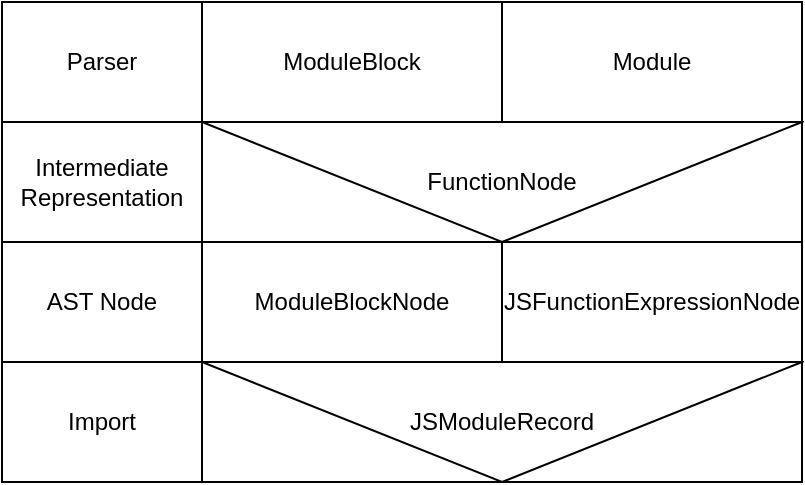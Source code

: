 <mxfile version="13.9.9" type="device"><diagram id="Y2kkIvISk8KJFAvuNMZa" name="Seite-1"><mxGraphModel dx="789" dy="846" grid="1" gridSize="10" guides="1" tooltips="1" connect="1" arrows="1" fold="1" page="1" pageScale="1" pageWidth="827" pageHeight="1169" math="0" shadow="0"><root><mxCell id="0"/><mxCell id="1" parent="0"/><mxCell id="b57-viT4P94_BpEyONkP-1" value="" style="rounded=0;whiteSpace=wrap;html=1;" vertex="1" parent="1"><mxGeometry x="190" y="70" width="400" height="240" as="geometry"/></mxCell><mxCell id="b57-viT4P94_BpEyONkP-2" value="Parser" style="rounded=0;whiteSpace=wrap;html=1;" vertex="1" parent="1"><mxGeometry x="190" y="70" width="100" height="60" as="geometry"/></mxCell><mxCell id="b57-viT4P94_BpEyONkP-3" value="ModuleBlock" style="rounded=0;whiteSpace=wrap;html=1;" vertex="1" parent="1"><mxGeometry x="290" y="70" width="150" height="60" as="geometry"/></mxCell><mxCell id="b57-viT4P94_BpEyONkP-4" value="Module" style="rounded=0;whiteSpace=wrap;html=1;" vertex="1" parent="1"><mxGeometry x="440" y="70" width="150" height="60" as="geometry"/></mxCell><mxCell id="b57-viT4P94_BpEyONkP-5" value="Intermediate Representation" style="rounded=0;whiteSpace=wrap;html=1;" vertex="1" parent="1"><mxGeometry x="190" y="130" width="100" height="60" as="geometry"/></mxCell><mxCell id="b57-viT4P94_BpEyONkP-7" value="FunctionNode" style="triangle;whiteSpace=wrap;html=1;rotation=0;direction=south;" vertex="1" parent="1"><mxGeometry x="290" y="130" width="300" height="60" as="geometry"/></mxCell><mxCell id="b57-viT4P94_BpEyONkP-8" value="AST Node" style="rounded=0;whiteSpace=wrap;html=1;" vertex="1" parent="1"><mxGeometry x="190" y="190" width="100" height="60" as="geometry"/></mxCell><mxCell id="b57-viT4P94_BpEyONkP-9" value="ModuleBlockNode" style="rounded=0;whiteSpace=wrap;html=1;" vertex="1" parent="1"><mxGeometry x="290" y="190" width="150" height="60" as="geometry"/></mxCell><mxCell id="b57-viT4P94_BpEyONkP-10" value="JSFunctionExpressionNode" style="rounded=0;whiteSpace=wrap;html=1;" vertex="1" parent="1"><mxGeometry x="440" y="190" width="150" height="60" as="geometry"/></mxCell><mxCell id="b57-viT4P94_BpEyONkP-11" value="Import" style="rounded=0;whiteSpace=wrap;html=1;" vertex="1" parent="1"><mxGeometry x="190" y="250" width="100" height="60" as="geometry"/></mxCell><mxCell id="b57-viT4P94_BpEyONkP-12" value="JSModuleRecord" style="triangle;whiteSpace=wrap;html=1;rotation=0;direction=south;" vertex="1" parent="1"><mxGeometry x="290" y="250" width="300" height="60" as="geometry"/></mxCell></root></mxGraphModel></diagram></mxfile>